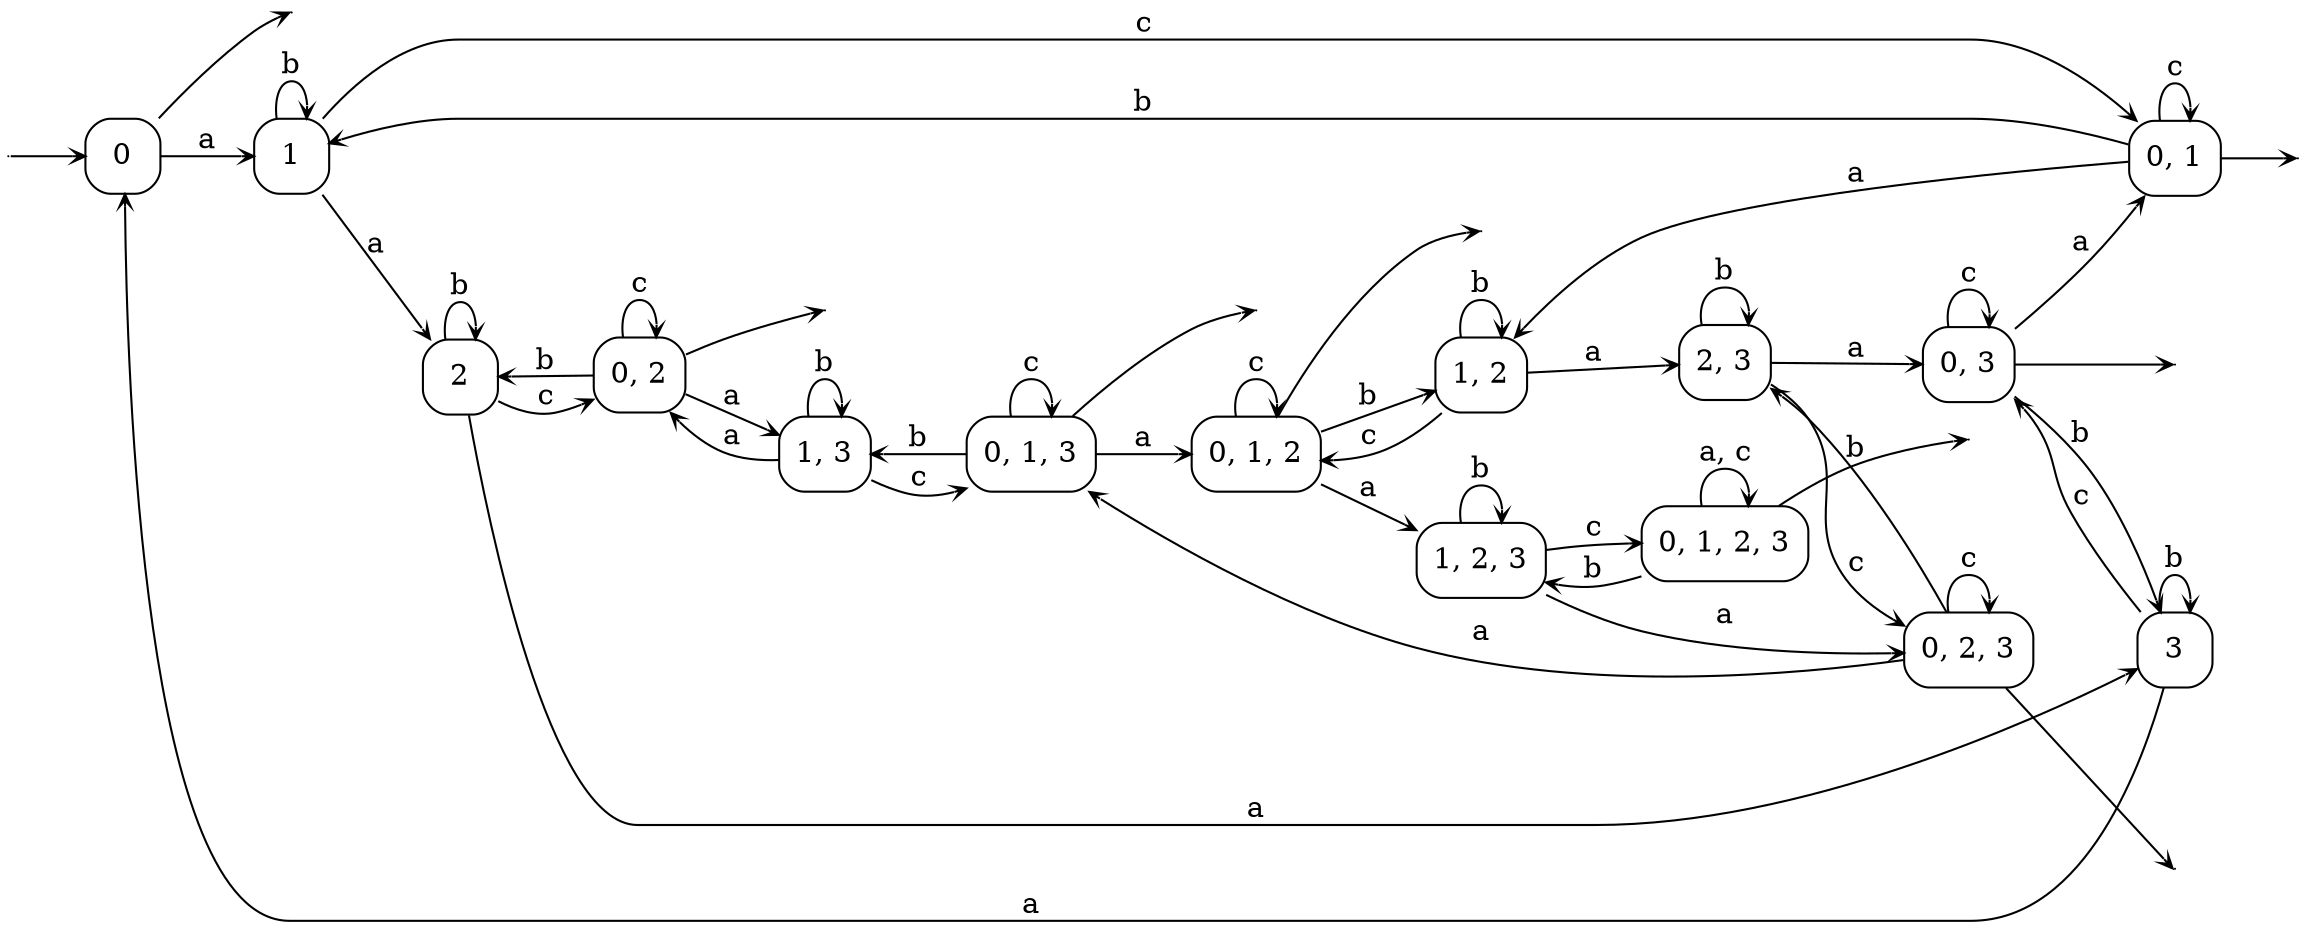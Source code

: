 digraph
{
  vcsn_context = "lal_char(abc), b"
  rankdir = LR
  edge [arrowhead = vee, arrowsize = .6]
  {
    node [shape = point, width = 0]
    I0
    F0
    F3
    F6
    F8
    F9
    F10
    F12
    F13
  }
  {
    node [shape = circle, style = rounded, width = 0.5]
    0 [label = "0", shape = box]
    1 [label = "1", shape = box]
    2 [label = "2", shape = box]
    3 [label = "0, 1", shape = box]
    4 [label = "1, 2", shape = box]
    5 [label = "2, 3", shape = box]
    6 [label = "0, 1, 2", shape = box]
    7 [label = "1, 2, 3", shape = box]
    8 [label = "0, 2, 3", shape = box]
    9 [label = "0, 1, 2, 3", shape = box]
    10 [label = "0, 1, 3", shape = box]
    11 [label = "1, 3", shape = box]
    12 [label = "0, 2", shape = box]
    13 [label = "0, 3", shape = box]
    14 [label = "3", shape = box]
  }
  I0 -> 0
  0 -> F0
  0 -> 1 [label = "a"]
  1 -> 1 [label = "b"]
  1 -> 2 [label = "a"]
  1 -> 3 [label = "c"]
  2 -> 2 [label = "b"]
  2 -> 12 [label = "c"]
  2 -> 14 [label = "a"]
  3 -> F3
  3 -> 1 [label = "b"]
  3 -> 3 [label = "c"]
  3 -> 4 [label = "a"]
  4 -> 4 [label = "b"]
  4 -> 5 [label = "a"]
  4 -> 6 [label = "c"]
  5 -> 5 [label = "b"]
  5 -> 8 [label = "c"]
  5 -> 13 [label = "a"]
  6 -> F6
  6 -> 4 [label = "b"]
  6 -> 6 [label = "c"]
  6 -> 7 [label = "a"]
  7 -> 7 [label = "b"]
  7 -> 8 [label = "a"]
  7 -> 9 [label = "c"]
  8 -> F8
  8 -> 5 [label = "b"]
  8 -> 8 [label = "c"]
  8 -> 10 [label = "a"]
  9 -> F9
  9 -> 7 [label = "b"]
  9 -> 9 [label = "a, c"]
  10 -> F10
  10 -> 6 [label = "a"]
  10 -> 10 [label = "c"]
  10 -> 11 [label = "b"]
  11 -> 10 [label = "c"]
  11 -> 11 [label = "b"]
  11 -> 12 [label = "a"]
  12 -> F12
  12 -> 2 [label = "b"]
  12 -> 11 [label = "a"]
  12 -> 12 [label = "c"]
  13 -> F13
  13 -> 3 [label = "a"]
  13 -> 13 [label = "c"]
  13 -> 14 [label = "b"]
  14 -> 0 [label = "a"]
  14 -> 13 [label = "c"]
  14 -> 14 [label = "b"]
}
